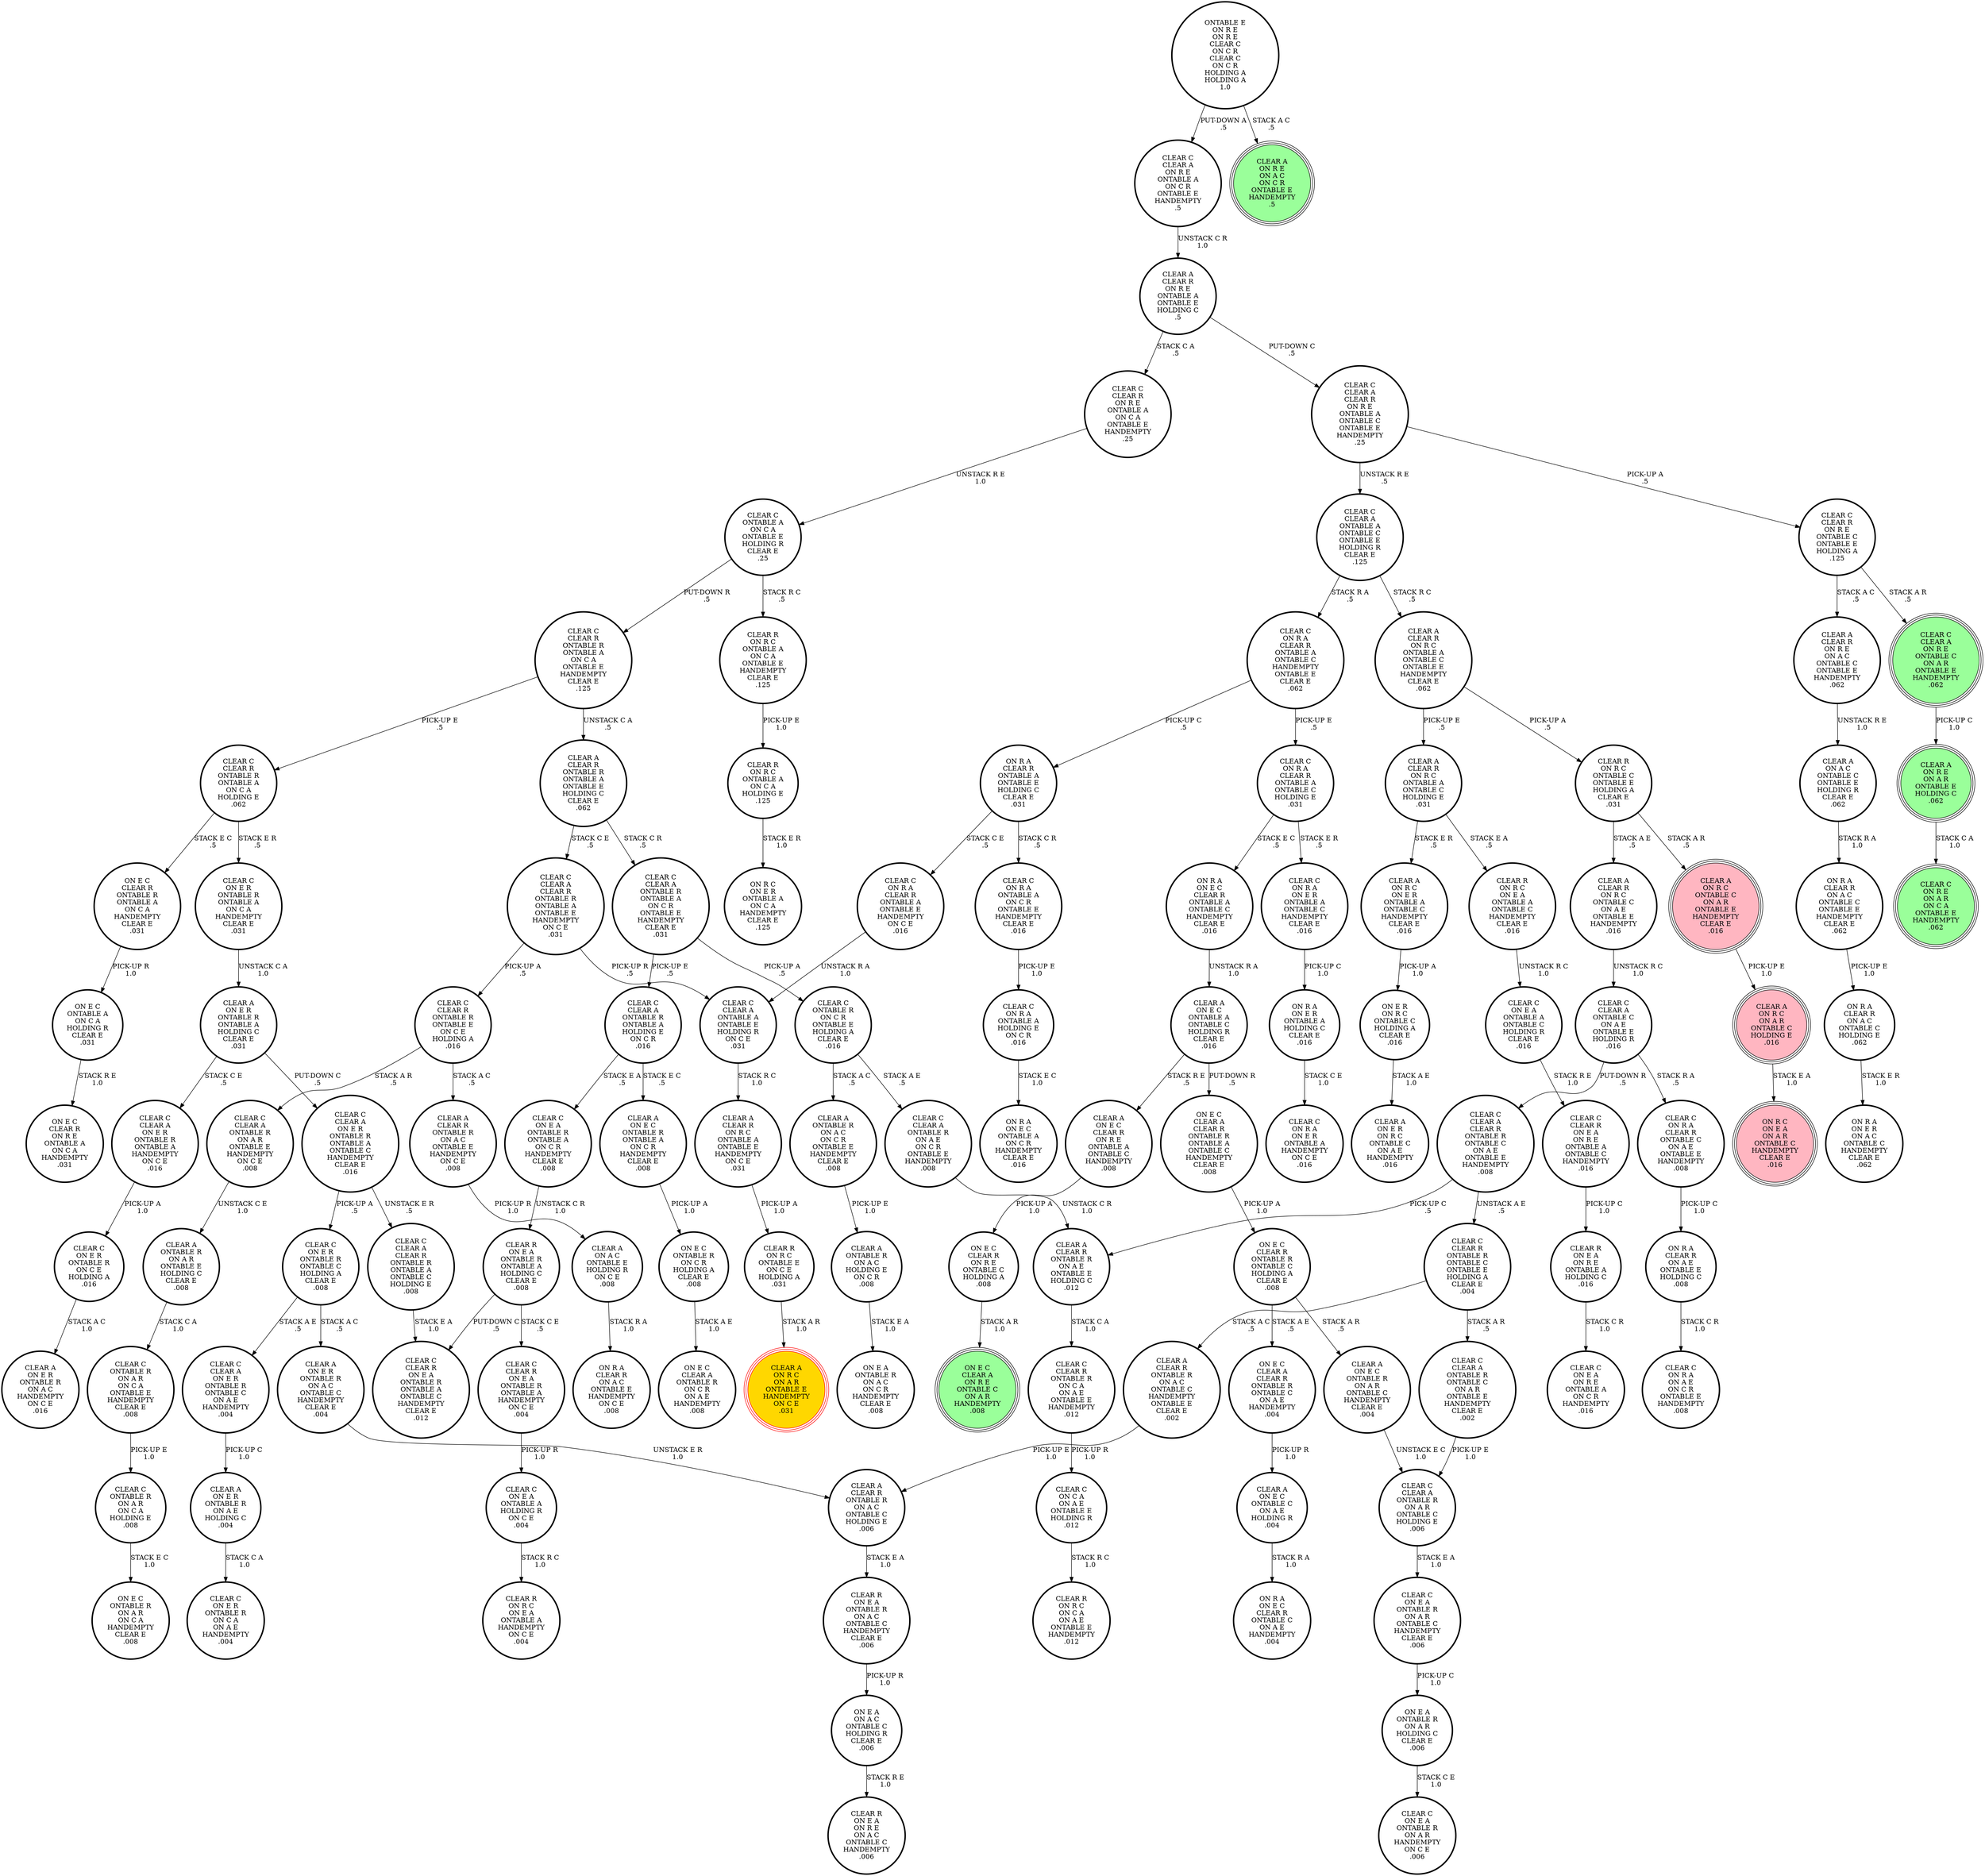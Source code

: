 digraph {
"ON E R\nON R C\nONTABLE C\nHOLDING A\nCLEAR E\n.016\n" -> "CLEAR A\nON E R\nON R C\nONTABLE C\nON A E\nHANDEMPTY\n.016\n"[label="STACK A E\n1.0\n"];
"CLEAR C\nCLEAR R\nON R E\nONTABLE A\nON C A\nONTABLE E\nHANDEMPTY\n.25\n" -> "CLEAR C\nONTABLE A\nON C A\nONTABLE E\nHOLDING R\nCLEAR E\n.25\n"[label="UNSTACK R E\n1.0\n"];
"ON E C\nONTABLE A\nON C A\nHOLDING R\nCLEAR E\n.031\n" -> "ON E C\nCLEAR R\nON R E\nONTABLE A\nON C A\nHANDEMPTY\n.031\n"[label="STACK R E\n1.0\n"];
"CLEAR C\nCLEAR A\nONTABLE R\nON A R\nONTABLE E\nHANDEMPTY\nON C E\n.008\n" -> "CLEAR A\nONTABLE R\nON A R\nONTABLE E\nHOLDING C\nCLEAR E\n.008\n"[label="UNSTACK C E\n1.0\n"];
"CLEAR C\nON R A\nCLEAR R\nONTABLE A\nONTABLE C\nHOLDING E\n.031\n" -> "CLEAR C\nON R A\nON E R\nONTABLE A\nONTABLE C\nHANDEMPTY\nCLEAR E\n.016\n"[label="STACK E R\n.5\n"];
"CLEAR C\nON R A\nCLEAR R\nONTABLE A\nONTABLE C\nHOLDING E\n.031\n" -> "ON R A\nON E C\nCLEAR R\nONTABLE A\nONTABLE C\nHANDEMPTY\nCLEAR E\n.016\n"[label="STACK E C\n.5\n"];
"ON E C\nCLEAR A\nCLEAR R\nONTABLE R\nONTABLE A\nONTABLE C\nHANDEMPTY\nCLEAR E\n.008\n" -> "ON E C\nCLEAR R\nONTABLE R\nONTABLE C\nHOLDING A\nCLEAR E\n.008\n"[label="PICK-UP A\n1.0\n"];
"CLEAR C\nON C A\nON A E\nONTABLE E\nHOLDING R\n.012\n" -> "CLEAR R\nON R C\nON C A\nON A E\nONTABLE E\nHANDEMPTY\n.012\n"[label="STACK R C\n1.0\n"];
"ON E A\nONTABLE R\nON A R\nHOLDING C\nCLEAR E\n.006\n" -> "CLEAR C\nON E A\nONTABLE R\nON A R\nHANDEMPTY\nON C E\n.006\n"[label="STACK C E\n1.0\n"];
"CLEAR C\nON R A\nONTABLE A\nHOLDING E\nON C R\n.016\n" -> "ON R A\nON E C\nONTABLE A\nON C R\nHANDEMPTY\nCLEAR E\n.016\n"[label="STACK E C\n1.0\n"];
"CLEAR C\nON R A\nCLEAR R\nONTABLE C\nON A E\nONTABLE E\nHANDEMPTY\n.008\n" -> "ON R A\nCLEAR R\nON A E\nONTABLE E\nHOLDING C\n.008\n"[label="PICK-UP C\n1.0\n"];
"ON R A\nCLEAR R\nON A E\nONTABLE E\nHOLDING C\n.008\n" -> "CLEAR C\nON R A\nON A E\nON C R\nONTABLE E\nHANDEMPTY\n.008\n"[label="STACK C R\n1.0\n"];
"CLEAR C\nCLEAR A\nCLEAR R\nONTABLE R\nONTABLE A\nONTABLE C\nHOLDING E\n.008\n" -> "CLEAR C\nCLEAR R\nON E A\nONTABLE R\nONTABLE A\nONTABLE C\nHANDEMPTY\nCLEAR E\n.012\n"[label="STACK E A\n1.0\n"];
"CLEAR C\nCLEAR A\nCLEAR R\nONTABLE R\nONTABLE C\nON A E\nONTABLE E\nHANDEMPTY\n.008\n" -> "CLEAR C\nCLEAR R\nONTABLE R\nONTABLE C\nONTABLE E\nHOLDING A\nCLEAR E\n.004\n"[label="UNSTACK A E\n.5\n"];
"CLEAR C\nCLEAR A\nCLEAR R\nONTABLE R\nONTABLE C\nON A E\nONTABLE E\nHANDEMPTY\n.008\n" -> "CLEAR A\nCLEAR R\nONTABLE R\nON A E\nONTABLE E\nHOLDING C\n.012\n"[label="PICK-UP C\n.5\n"];
"ON R A\nCLEAR R\nON A C\nONTABLE C\nHOLDING E\n.062\n" -> "ON R A\nON E R\nON A C\nONTABLE C\nHANDEMPTY\nCLEAR E\n.062\n"[label="STACK E R\n1.0\n"];
"CLEAR C\nCLEAR A\nON E R\nONTABLE R\nONTABLE A\nHANDEMPTY\nON C E\n.016\n" -> "CLEAR C\nON E R\nONTABLE R\nON C E\nHOLDING A\n.016\n"[label="PICK-UP A\n1.0\n"];
"CLEAR C\nCLEAR A\nONTABLE A\nONTABLE E\nHOLDING R\nON C E\n.031\n" -> "CLEAR A\nCLEAR R\nON R C\nONTABLE A\nONTABLE E\nHANDEMPTY\nON C E\n.031\n"[label="STACK R C\n1.0\n"];
"CLEAR C\nON R A\nCLEAR R\nONTABLE A\nONTABLE C\nHANDEMPTY\nONTABLE E\nCLEAR E\n.062\n" -> "ON R A\nCLEAR R\nONTABLE A\nONTABLE E\nHOLDING C\nCLEAR E\n.031\n"[label="PICK-UP C\n.5\n"];
"CLEAR C\nON R A\nCLEAR R\nONTABLE A\nONTABLE C\nHANDEMPTY\nONTABLE E\nCLEAR E\n.062\n" -> "CLEAR C\nON R A\nCLEAR R\nONTABLE A\nONTABLE C\nHOLDING E\n.031\n"[label="PICK-UP E\n.5\n"];
"CLEAR A\nCLEAR R\nONTABLE R\nONTABLE A\nONTABLE E\nHOLDING C\nCLEAR E\n.062\n" -> "CLEAR C\nCLEAR A\nONTABLE R\nONTABLE A\nON C R\nONTABLE E\nHANDEMPTY\nCLEAR E\n.031\n"[label="STACK C R\n.5\n"];
"CLEAR A\nCLEAR R\nONTABLE R\nONTABLE A\nONTABLE E\nHOLDING C\nCLEAR E\n.062\n" -> "CLEAR C\nCLEAR A\nCLEAR R\nONTABLE R\nONTABLE A\nONTABLE E\nHANDEMPTY\nON C E\n.031\n"[label="STACK C E\n.5\n"];
"CLEAR A\nON E C\nONTABLE R\nON A R\nONTABLE C\nHANDEMPTY\nCLEAR E\n.004\n" -> "CLEAR C\nCLEAR A\nONTABLE R\nON A R\nONTABLE C\nHOLDING E\n.006\n"[label="UNSTACK E C\n1.0\n"];
"CLEAR A\nON E R\nONTABLE R\nON A E\nHOLDING C\n.004\n" -> "CLEAR C\nON E R\nONTABLE R\nON C A\nON A E\nHANDEMPTY\n.004\n"[label="STACK C A\n1.0\n"];
"CLEAR A\nCLEAR R\nONTABLE R\nON A C\nONTABLE E\nHANDEMPTY\nON C E\n.008\n" -> "CLEAR A\nON A C\nONTABLE E\nHOLDING R\nON C E\n.008\n"[label="PICK-UP R\n1.0\n"];
"ON E C\nCLEAR R\nONTABLE R\nONTABLE A\nON C A\nHANDEMPTY\nCLEAR E\n.031\n" -> "ON E C\nONTABLE A\nON C A\nHOLDING R\nCLEAR E\n.031\n"[label="PICK-UP R\n1.0\n"];
"ON R A\nON E R\nONTABLE A\nHOLDING C\nCLEAR E\n.016\n" -> "CLEAR C\nON R A\nON E R\nONTABLE A\nHANDEMPTY\nON C E\n.016\n"[label="STACK C E\n1.0\n"];
"CLEAR C\nCLEAR R\nON E A\nON R E\nONTABLE A\nONTABLE C\nHANDEMPTY\n.016\n" -> "CLEAR R\nON E A\nON R E\nONTABLE A\nHOLDING C\n.016\n"[label="PICK-UP C\n1.0\n"];
"ON E C\nCLEAR A\nCLEAR R\nONTABLE R\nONTABLE C\nON A E\nHANDEMPTY\n.004\n" -> "CLEAR A\nON E C\nONTABLE C\nON A E\nHOLDING R\n.004\n"[label="PICK-UP R\n1.0\n"];
"CLEAR A\nON A C\nONTABLE E\nHOLDING R\nON C E\n.008\n" -> "ON R A\nCLEAR R\nON A C\nONTABLE E\nHANDEMPTY\nON C E\n.008\n"[label="STACK R A\n1.0\n"];
"CLEAR A\nONTABLE R\nON A C\nON C R\nONTABLE E\nHANDEMPTY\nCLEAR E\n.008\n" -> "CLEAR A\nONTABLE R\nON A C\nHOLDING E\nON C R\n.008\n"[label="PICK-UP E\n1.0\n"];
"CLEAR C\nCLEAR R\nON E A\nONTABLE R\nONTABLE A\nHANDEMPTY\nON C E\n.004\n" -> "CLEAR C\nON E A\nONTABLE A\nHOLDING R\nON C E\n.004\n"[label="PICK-UP R\n1.0\n"];
"CLEAR R\nON E A\nON R E\nONTABLE A\nHOLDING C\n.016\n" -> "CLEAR C\nON E A\nON R E\nONTABLE A\nON C R\nHANDEMPTY\n.016\n"[label="STACK C R\n1.0\n"];
"CLEAR C\nONTABLE R\nON C R\nONTABLE E\nHOLDING A\nCLEAR E\n.016\n" -> "CLEAR A\nONTABLE R\nON A C\nON C R\nONTABLE E\nHANDEMPTY\nCLEAR E\n.008\n"[label="STACK A C\n.5\n"];
"CLEAR C\nONTABLE R\nON C R\nONTABLE E\nHOLDING A\nCLEAR E\n.016\n" -> "CLEAR C\nCLEAR A\nONTABLE R\nON A E\nON C R\nONTABLE E\nHANDEMPTY\n.008\n"[label="STACK A E\n.5\n"];
"CLEAR A\nON E C\nONTABLE A\nONTABLE C\nHOLDING R\nCLEAR E\n.016\n" -> "ON E C\nCLEAR A\nCLEAR R\nONTABLE R\nONTABLE A\nONTABLE C\nHANDEMPTY\nCLEAR E\n.008\n"[label="PUT-DOWN R\n.5\n"];
"CLEAR A\nON E C\nONTABLE A\nONTABLE C\nHOLDING R\nCLEAR E\n.016\n" -> "CLEAR A\nON E C\nCLEAR R\nON R E\nONTABLE A\nONTABLE C\nHANDEMPTY\n.008\n"[label="STACK R E\n.5\n"];
"CLEAR A\nONTABLE R\nON A C\nHOLDING E\nON C R\n.008\n" -> "ON E A\nONTABLE R\nON A C\nON C R\nHANDEMPTY\nCLEAR E\n.008\n"[label="STACK E A\n1.0\n"];
"CLEAR A\nCLEAR R\nON R E\nON A C\nONTABLE C\nONTABLE E\nHANDEMPTY\n.062\n" -> "CLEAR A\nON A C\nONTABLE C\nONTABLE E\nHOLDING R\nCLEAR E\n.062\n"[label="UNSTACK R E\n1.0\n"];
"CLEAR C\nON R A\nCLEAR R\nONTABLE A\nONTABLE E\nHANDEMPTY\nON C E\n.016\n" -> "CLEAR C\nCLEAR A\nONTABLE A\nONTABLE E\nHOLDING R\nON C E\n.031\n"[label="UNSTACK R A\n1.0\n"];
"CLEAR C\nCLEAR A\nONTABLE R\nONTABLE A\nHOLDING E\nON C R\n.016\n" -> "CLEAR A\nON E C\nONTABLE R\nONTABLE A\nON C R\nHANDEMPTY\nCLEAR E\n.008\n"[label="STACK E C\n.5\n"];
"CLEAR C\nCLEAR A\nONTABLE R\nONTABLE A\nHOLDING E\nON C R\n.016\n" -> "CLEAR C\nON E A\nONTABLE R\nONTABLE A\nON C R\nHANDEMPTY\nCLEAR E\n.008\n"[label="STACK E A\n.5\n"];
"CLEAR C\nON E R\nONTABLE R\nONTABLE A\nON C A\nHANDEMPTY\nCLEAR E\n.031\n" -> "CLEAR A\nON E R\nONTABLE R\nONTABLE A\nHOLDING C\nCLEAR E\n.031\n"[label="UNSTACK C A\n1.0\n"];
"CLEAR C\nCLEAR A\nON E R\nONTABLE R\nONTABLE C\nON A E\nHANDEMPTY\n.004\n" -> "CLEAR A\nON E R\nONTABLE R\nON A E\nHOLDING C\n.004\n"[label="PICK-UP C\n1.0\n"];
"CLEAR C\nCLEAR A\nCLEAR R\nONTABLE R\nONTABLE A\nONTABLE E\nHANDEMPTY\nON C E\n.031\n" -> "CLEAR C\nCLEAR A\nONTABLE A\nONTABLE E\nHOLDING R\nON C E\n.031\n"[label="PICK-UP R\n.5\n"];
"CLEAR C\nCLEAR A\nCLEAR R\nONTABLE R\nONTABLE A\nONTABLE E\nHANDEMPTY\nON C E\n.031\n" -> "CLEAR C\nCLEAR R\nONTABLE R\nONTABLE E\nON C E\nHOLDING A\n.016\n"[label="PICK-UP A\n.5\n"];
"CLEAR C\nCLEAR A\nON E R\nONTABLE R\nONTABLE A\nONTABLE C\nHANDEMPTY\nCLEAR E\n.016\n" -> "CLEAR C\nCLEAR A\nCLEAR R\nONTABLE R\nONTABLE A\nONTABLE C\nHOLDING E\n.008\n"[label="UNSTACK E R\n.5\n"];
"CLEAR C\nCLEAR A\nON E R\nONTABLE R\nONTABLE A\nONTABLE C\nHANDEMPTY\nCLEAR E\n.016\n" -> "CLEAR C\nON E R\nONTABLE R\nONTABLE C\nHOLDING A\nCLEAR E\n.008\n"[label="PICK-UP A\n.5\n"];
"CLEAR R\nON R C\nONTABLE E\nON C E\nHOLDING A\n.031\n" -> "CLEAR A\nON R C\nON A R\nONTABLE E\nHANDEMPTY\nON C E\n.031\n"[label="STACK A R\n1.0\n"];
"CLEAR C\nCLEAR A\nON R E\nONTABLE C\nON A R\nONTABLE E\nHANDEMPTY\n.062\n" -> "CLEAR A\nON R E\nON A R\nONTABLE E\nHOLDING C\n.062\n"[label="PICK-UP C\n1.0\n"];
"CLEAR C\nON E R\nONTABLE R\nONTABLE C\nHOLDING A\nCLEAR E\n.008\n" -> "CLEAR A\nON E R\nONTABLE R\nON A C\nONTABLE C\nHANDEMPTY\nCLEAR E\n.004\n"[label="STACK A C\n.5\n"];
"CLEAR C\nON E R\nONTABLE R\nONTABLE C\nHOLDING A\nCLEAR E\n.008\n" -> "CLEAR C\nCLEAR A\nON E R\nONTABLE R\nONTABLE C\nON A E\nHANDEMPTY\n.004\n"[label="STACK A E\n.5\n"];
"CLEAR A\nONTABLE R\nON A R\nONTABLE E\nHOLDING C\nCLEAR E\n.008\n" -> "CLEAR C\nONTABLE R\nON A R\nON C A\nONTABLE E\nHANDEMPTY\nCLEAR E\n.008\n"[label="STACK C A\n1.0\n"];
"CLEAR C\nONTABLE R\nON A R\nON C A\nONTABLE E\nHANDEMPTY\nCLEAR E\n.008\n" -> "CLEAR C\nONTABLE R\nON A R\nON C A\nHOLDING E\n.008\n"[label="PICK-UP E\n1.0\n"];
"CLEAR A\nON A C\nONTABLE C\nONTABLE E\nHOLDING R\nCLEAR E\n.062\n" -> "ON R A\nCLEAR R\nON A C\nONTABLE C\nONTABLE E\nHANDEMPTY\nCLEAR E\n.062\n"[label="STACK R A\n1.0\n"];
"CLEAR A\nCLEAR R\nONTABLE R\nON A C\nONTABLE C\nHOLDING E\n.006\n" -> "CLEAR R\nON E A\nONTABLE R\nON A C\nONTABLE C\nHANDEMPTY\nCLEAR E\n.006\n"[label="STACK E A\n1.0\n"];
"CLEAR A\nCLEAR R\nON R E\nONTABLE A\nONTABLE E\nHOLDING C\n.5\n" -> "CLEAR C\nCLEAR R\nON R E\nONTABLE A\nON C A\nONTABLE E\nHANDEMPTY\n.25\n"[label="STACK C A\n.5\n"];
"CLEAR A\nCLEAR R\nON R E\nONTABLE A\nONTABLE E\nHOLDING C\n.5\n" -> "CLEAR C\nCLEAR A\nCLEAR R\nON R E\nONTABLE A\nONTABLE C\nONTABLE E\nHANDEMPTY\n.25\n"[label="PUT-DOWN C\n.5\n"];
"CLEAR C\nCLEAR R\nONTABLE R\nONTABLE C\nONTABLE E\nHOLDING A\nCLEAR E\n.004\n" -> "CLEAR A\nCLEAR R\nONTABLE R\nON A C\nONTABLE C\nHANDEMPTY\nONTABLE E\nCLEAR E\n.002\n"[label="STACK A C\n.5\n"];
"CLEAR C\nCLEAR R\nONTABLE R\nONTABLE C\nONTABLE E\nHOLDING A\nCLEAR E\n.004\n" -> "CLEAR C\nCLEAR A\nONTABLE R\nONTABLE C\nON A R\nONTABLE E\nHANDEMPTY\nCLEAR E\n.002\n"[label="STACK A R\n.5\n"];
"CLEAR A\nON R C\nONTABLE C\nON A R\nONTABLE E\nHANDEMPTY\nCLEAR E\n.016\n" -> "CLEAR A\nON R C\nON A R\nONTABLE C\nHOLDING E\n.016\n"[label="PICK-UP E\n1.0\n"];
"ON R A\nON E C\nCLEAR R\nONTABLE A\nONTABLE C\nHANDEMPTY\nCLEAR E\n.016\n" -> "CLEAR A\nON E C\nONTABLE A\nONTABLE C\nHOLDING R\nCLEAR E\n.016\n"[label="UNSTACK R A\n1.0\n"];
"CLEAR A\nON E R\nONTABLE R\nON A C\nONTABLE C\nHANDEMPTY\nCLEAR E\n.004\n" -> "CLEAR A\nCLEAR R\nONTABLE R\nON A C\nONTABLE C\nHOLDING E\n.006\n"[label="UNSTACK E R\n1.0\n"];
"CLEAR C\nCLEAR R\nONTABLE R\nONTABLE E\nON C E\nHOLDING A\n.016\n" -> "CLEAR A\nCLEAR R\nONTABLE R\nON A C\nONTABLE E\nHANDEMPTY\nON C E\n.008\n"[label="STACK A C\n.5\n"];
"CLEAR C\nCLEAR R\nONTABLE R\nONTABLE E\nON C E\nHOLDING A\n.016\n" -> "CLEAR C\nCLEAR A\nONTABLE R\nON A R\nONTABLE E\nHANDEMPTY\nON C E\n.008\n"[label="STACK A R\n.5\n"];
"CLEAR C\nCLEAR A\nONTABLE R\nONTABLE C\nON A R\nONTABLE E\nHANDEMPTY\nCLEAR E\n.002\n" -> "CLEAR C\nCLEAR A\nONTABLE R\nON A R\nONTABLE C\nHOLDING E\n.006\n"[label="PICK-UP E\n1.0\n"];
"CLEAR A\nCLEAR R\nONTABLE R\nON A C\nONTABLE C\nHANDEMPTY\nONTABLE E\nCLEAR E\n.002\n" -> "CLEAR A\nCLEAR R\nONTABLE R\nON A C\nONTABLE C\nHOLDING E\n.006\n"[label="PICK-UP E\n1.0\n"];
"CLEAR A\nCLEAR R\nONTABLE R\nON A E\nONTABLE E\nHOLDING C\n.012\n" -> "CLEAR C\nCLEAR R\nONTABLE R\nON C A\nON A E\nONTABLE E\nHANDEMPTY\n.012\n"[label="STACK C A\n1.0\n"];
"CLEAR R\nON R C\nONTABLE A\nON C A\nHOLDING E\n.125\n" -> "ON R C\nON E R\nONTABLE A\nON C A\nHANDEMPTY\nCLEAR E\n.125\n"[label="STACK E R\n1.0\n"];
"CLEAR C\nONTABLE R\nON A R\nON C A\nHOLDING E\n.008\n" -> "ON E C\nONTABLE R\nON A R\nON C A\nHANDEMPTY\nCLEAR E\n.008\n"[label="STACK E C\n1.0\n"];
"CLEAR C\nCLEAR R\nONTABLE R\nONTABLE A\nON C A\nHOLDING E\n.062\n" -> "ON E C\nCLEAR R\nONTABLE R\nONTABLE A\nON C A\nHANDEMPTY\nCLEAR E\n.031\n"[label="STACK E C\n.5\n"];
"CLEAR C\nCLEAR R\nONTABLE R\nONTABLE A\nON C A\nHOLDING E\n.062\n" -> "CLEAR C\nON E R\nONTABLE R\nONTABLE A\nON C A\nHANDEMPTY\nCLEAR E\n.031\n"[label="STACK E R\n.5\n"];
"CLEAR C\nCLEAR A\nCLEAR R\nON R E\nONTABLE A\nONTABLE C\nONTABLE E\nHANDEMPTY\n.25\n" -> "CLEAR C\nCLEAR R\nON R E\nONTABLE C\nONTABLE E\nHOLDING A\n.125\n"[label="PICK-UP A\n.5\n"];
"CLEAR C\nCLEAR A\nCLEAR R\nON R E\nONTABLE A\nONTABLE C\nONTABLE E\nHANDEMPTY\n.25\n" -> "CLEAR C\nCLEAR A\nONTABLE A\nONTABLE C\nONTABLE E\nHOLDING R\nCLEAR E\n.125\n"[label="UNSTACK R E\n.5\n"];
"CLEAR C\nONTABLE A\nON C A\nONTABLE E\nHOLDING R\nCLEAR E\n.25\n" -> "CLEAR C\nCLEAR R\nONTABLE R\nONTABLE A\nON C A\nONTABLE E\nHANDEMPTY\nCLEAR E\n.125\n"[label="PUT-DOWN R\n.5\n"];
"CLEAR C\nONTABLE A\nON C A\nONTABLE E\nHOLDING R\nCLEAR E\n.25\n" -> "CLEAR R\nON R C\nONTABLE A\nON C A\nONTABLE E\nHANDEMPTY\nCLEAR E\n.125\n"[label="STACK R C\n.5\n"];
"CLEAR C\nON E A\nONTABLE R\nONTABLE A\nON C R\nHANDEMPTY\nCLEAR E\n.008\n" -> "CLEAR R\nON E A\nONTABLE R\nONTABLE A\nHOLDING C\nCLEAR E\n.008\n"[label="UNSTACK C R\n1.0\n"];
"CLEAR C\nCLEAR R\nONTABLE R\nONTABLE A\nON C A\nONTABLE E\nHANDEMPTY\nCLEAR E\n.125\n" -> "CLEAR A\nCLEAR R\nONTABLE R\nONTABLE A\nONTABLE E\nHOLDING C\nCLEAR E\n.062\n"[label="UNSTACK C A\n.5\n"];
"CLEAR C\nCLEAR R\nONTABLE R\nONTABLE A\nON C A\nONTABLE E\nHANDEMPTY\nCLEAR E\n.125\n" -> "CLEAR C\nCLEAR R\nONTABLE R\nONTABLE A\nON C A\nHOLDING E\n.062\n"[label="PICK-UP E\n.5\n"];
"CLEAR C\nON E R\nONTABLE R\nON C E\nHOLDING A\n.016\n" -> "CLEAR A\nON E R\nONTABLE R\nON A C\nHANDEMPTY\nON C E\n.016\n"[label="STACK A C\n1.0\n"];
"CLEAR A\nON R E\nON A R\nONTABLE E\nHOLDING C\n.062\n" -> "CLEAR C\nON R E\nON A R\nON C A\nONTABLE E\nHANDEMPTY\n.062\n"[label="STACK C A\n1.0\n"];
"CLEAR A\nCLEAR R\nON R C\nONTABLE A\nONTABLE C\nONTABLE E\nHANDEMPTY\nCLEAR E\n.062\n" -> "CLEAR R\nON R C\nONTABLE C\nONTABLE E\nHOLDING A\nCLEAR E\n.031\n"[label="PICK-UP A\n.5\n"];
"CLEAR A\nCLEAR R\nON R C\nONTABLE A\nONTABLE C\nONTABLE E\nHANDEMPTY\nCLEAR E\n.062\n" -> "CLEAR A\nCLEAR R\nON R C\nONTABLE A\nONTABLE C\nHOLDING E\n.031\n"[label="PICK-UP E\n.5\n"];
"CLEAR C\nON E A\nONTABLE A\nONTABLE C\nHOLDING R\nCLEAR E\n.016\n" -> "CLEAR C\nCLEAR R\nON E A\nON R E\nONTABLE A\nONTABLE C\nHANDEMPTY\n.016\n"[label="STACK R E\n1.0\n"];
"CLEAR A\nCLEAR R\nON R C\nONTABLE A\nONTABLE C\nHOLDING E\n.031\n" -> "CLEAR R\nON R C\nON E A\nONTABLE A\nONTABLE C\nHANDEMPTY\nCLEAR E\n.016\n"[label="STACK E A\n.5\n"];
"CLEAR A\nCLEAR R\nON R C\nONTABLE A\nONTABLE C\nHOLDING E\n.031\n" -> "CLEAR A\nON R C\nON E R\nONTABLE A\nONTABLE C\nHANDEMPTY\nCLEAR E\n.016\n"[label="STACK E R\n.5\n"];
"CLEAR A\nON R C\nON E R\nONTABLE A\nONTABLE C\nHANDEMPTY\nCLEAR E\n.016\n" -> "ON E R\nON R C\nONTABLE C\nHOLDING A\nCLEAR E\n.016\n"[label="PICK-UP A\n1.0\n"];
"CLEAR A\nON E C\nCLEAR R\nON R E\nONTABLE A\nONTABLE C\nHANDEMPTY\n.008\n" -> "ON E C\nCLEAR R\nON R E\nONTABLE C\nHOLDING A\n.008\n"[label="PICK-UP A\n1.0\n"];
"CLEAR C\nCLEAR A\nONTABLE C\nON A E\nONTABLE E\nHOLDING R\n.016\n" -> "CLEAR C\nCLEAR A\nCLEAR R\nONTABLE R\nONTABLE C\nON A E\nONTABLE E\nHANDEMPTY\n.008\n"[label="PUT-DOWN R\n.5\n"];
"CLEAR C\nCLEAR A\nONTABLE C\nON A E\nONTABLE E\nHOLDING R\n.016\n" -> "CLEAR C\nON R A\nCLEAR R\nONTABLE C\nON A E\nONTABLE E\nHANDEMPTY\n.008\n"[label="STACK R A\n.5\n"];
"CLEAR A\nCLEAR R\nON R C\nONTABLE A\nONTABLE E\nHANDEMPTY\nON C E\n.031\n" -> "CLEAR R\nON R C\nONTABLE E\nON C E\nHOLDING A\n.031\n"[label="PICK-UP A\n1.0\n"];
"ON E A\nON A C\nONTABLE C\nHOLDING R\nCLEAR E\n.006\n" -> "CLEAR R\nON E A\nON R E\nON A C\nONTABLE C\nHANDEMPTY\n.006\n"[label="STACK R E\n1.0\n"];
"CLEAR C\nCLEAR R\nON R E\nONTABLE C\nONTABLE E\nHOLDING A\n.125\n" -> "CLEAR A\nCLEAR R\nON R E\nON A C\nONTABLE C\nONTABLE E\nHANDEMPTY\n.062\n"[label="STACK A C\n.5\n"];
"CLEAR C\nCLEAR R\nON R E\nONTABLE C\nONTABLE E\nHOLDING A\n.125\n" -> "CLEAR C\nCLEAR A\nON R E\nONTABLE C\nON A R\nONTABLE E\nHANDEMPTY\n.062\n"[label="STACK A R\n.5\n"];
"CLEAR C\nCLEAR A\nON R E\nONTABLE A\nON C R\nONTABLE E\nHANDEMPTY\n.5\n" -> "CLEAR A\nCLEAR R\nON R E\nONTABLE A\nONTABLE E\nHOLDING C\n.5\n"[label="UNSTACK C R\n1.0\n"];
"ON R A\nCLEAR R\nONTABLE A\nONTABLE E\nHOLDING C\nCLEAR E\n.031\n" -> "CLEAR C\nON R A\nCLEAR R\nONTABLE A\nONTABLE E\nHANDEMPTY\nON C E\n.016\n"[label="STACK C E\n.5\n"];
"ON R A\nCLEAR R\nONTABLE A\nONTABLE E\nHOLDING C\nCLEAR E\n.031\n" -> "CLEAR C\nON R A\nONTABLE A\nON C R\nONTABLE E\nHANDEMPTY\nCLEAR E\n.016\n"[label="STACK C R\n.5\n"];
"CLEAR C\nCLEAR A\nONTABLE R\nON A E\nON C R\nONTABLE E\nHANDEMPTY\n.008\n" -> "CLEAR A\nCLEAR R\nONTABLE R\nON A E\nONTABLE E\nHOLDING C\n.012\n"[label="UNSTACK C R\n1.0\n"];
"CLEAR R\nON E A\nONTABLE R\nON A C\nONTABLE C\nHANDEMPTY\nCLEAR E\n.006\n" -> "ON E A\nON A C\nONTABLE C\nHOLDING R\nCLEAR E\n.006\n"[label="PICK-UP R\n1.0\n"];
"ON E C\nCLEAR R\nON R E\nONTABLE C\nHOLDING A\n.008\n" -> "ON E C\nCLEAR A\nON R E\nONTABLE C\nON A R\nHANDEMPTY\n.008\n"[label="STACK A R\n1.0\n"];
"CLEAR A\nON E C\nONTABLE C\nON A E\nHOLDING R\n.004\n" -> "ON R A\nON E C\nCLEAR R\nONTABLE C\nON A E\nHANDEMPTY\n.004\n"[label="STACK R A\n1.0\n"];
"CLEAR C\nON E A\nONTABLE A\nHOLDING R\nON C E\n.004\n" -> "CLEAR R\nON R C\nON E A\nONTABLE A\nHANDEMPTY\nON C E\n.004\n"[label="STACK R C\n1.0\n"];
"ON E C\nCLEAR R\nONTABLE R\nONTABLE C\nHOLDING A\nCLEAR E\n.008\n" -> "CLEAR A\nON E C\nONTABLE R\nON A R\nONTABLE C\nHANDEMPTY\nCLEAR E\n.004\n"[label="STACK A R\n.5\n"];
"ON E C\nCLEAR R\nONTABLE R\nONTABLE C\nHOLDING A\nCLEAR E\n.008\n" -> "ON E C\nCLEAR A\nCLEAR R\nONTABLE R\nONTABLE C\nON A E\nHANDEMPTY\n.004\n"[label="STACK A E\n.5\n"];
"CLEAR C\nCLEAR A\nONTABLE R\nON A R\nONTABLE C\nHOLDING E\n.006\n" -> "CLEAR C\nON E A\nONTABLE R\nON A R\nONTABLE C\nHANDEMPTY\nCLEAR E\n.006\n"[label="STACK E A\n1.0\n"];
"CLEAR A\nCLEAR R\nON R C\nONTABLE C\nON A E\nONTABLE E\nHANDEMPTY\n.016\n" -> "CLEAR C\nCLEAR A\nONTABLE C\nON A E\nONTABLE E\nHOLDING R\n.016\n"[label="UNSTACK R C\n1.0\n"];
"CLEAR C\nCLEAR R\nONTABLE R\nON C A\nON A E\nONTABLE E\nHANDEMPTY\n.012\n" -> "CLEAR C\nON C A\nON A E\nONTABLE E\nHOLDING R\n.012\n"[label="PICK-UP R\n1.0\n"];
"CLEAR C\nON R A\nON E R\nONTABLE A\nONTABLE C\nHANDEMPTY\nCLEAR E\n.016\n" -> "ON R A\nON E R\nONTABLE A\nHOLDING C\nCLEAR E\n.016\n"[label="PICK-UP C\n1.0\n"];
"CLEAR A\nON E R\nONTABLE R\nONTABLE A\nHOLDING C\nCLEAR E\n.031\n" -> "CLEAR C\nCLEAR A\nON E R\nONTABLE R\nONTABLE A\nONTABLE C\nHANDEMPTY\nCLEAR E\n.016\n"[label="PUT-DOWN C\n.5\n"];
"CLEAR A\nON E R\nONTABLE R\nONTABLE A\nHOLDING C\nCLEAR E\n.031\n" -> "CLEAR C\nCLEAR A\nON E R\nONTABLE R\nONTABLE A\nHANDEMPTY\nON C E\n.016\n"[label="STACK C E\n.5\n"];
"ON E C\nONTABLE R\nON C R\nHOLDING A\nCLEAR E\n.008\n" -> "ON E C\nCLEAR A\nONTABLE R\nON C R\nON A E\nHANDEMPTY\n.008\n"[label="STACK A E\n1.0\n"];
"CLEAR C\nCLEAR A\nONTABLE R\nONTABLE A\nON C R\nONTABLE E\nHANDEMPTY\nCLEAR E\n.031\n" -> "CLEAR C\nCLEAR A\nONTABLE R\nONTABLE A\nHOLDING E\nON C R\n.016\n"[label="PICK-UP E\n.5\n"];
"CLEAR C\nCLEAR A\nONTABLE R\nONTABLE A\nON C R\nONTABLE E\nHANDEMPTY\nCLEAR E\n.031\n" -> "CLEAR C\nONTABLE R\nON C R\nONTABLE E\nHOLDING A\nCLEAR E\n.016\n"[label="PICK-UP A\n.5\n"];
"CLEAR C\nON R A\nONTABLE A\nON C R\nONTABLE E\nHANDEMPTY\nCLEAR E\n.016\n" -> "CLEAR C\nON R A\nONTABLE A\nHOLDING E\nON C R\n.016\n"[label="PICK-UP E\n1.0\n"];
"CLEAR R\nON R C\nON E A\nONTABLE A\nONTABLE C\nHANDEMPTY\nCLEAR E\n.016\n" -> "CLEAR C\nON E A\nONTABLE A\nONTABLE C\nHOLDING R\nCLEAR E\n.016\n"[label="UNSTACK R C\n1.0\n"];
"CLEAR A\nON R C\nON A R\nONTABLE C\nHOLDING E\n.016\n" -> "ON R C\nON E A\nON A R\nONTABLE C\nHANDEMPTY\nCLEAR E\n.016\n"[label="STACK E A\n1.0\n"];
"CLEAR C\nON E A\nONTABLE R\nON A R\nONTABLE C\nHANDEMPTY\nCLEAR E\n.006\n" -> "ON E A\nONTABLE R\nON A R\nHOLDING C\nCLEAR E\n.006\n"[label="PICK-UP C\n1.0\n"];
"CLEAR R\nON R C\nONTABLE C\nONTABLE E\nHOLDING A\nCLEAR E\n.031\n" -> "CLEAR A\nCLEAR R\nON R C\nONTABLE C\nON A E\nONTABLE E\nHANDEMPTY\n.016\n"[label="STACK A E\n.5\n"];
"CLEAR R\nON R C\nONTABLE C\nONTABLE E\nHOLDING A\nCLEAR E\n.031\n" -> "CLEAR A\nON R C\nONTABLE C\nON A R\nONTABLE E\nHANDEMPTY\nCLEAR E\n.016\n"[label="STACK A R\n.5\n"];
"CLEAR R\nON E A\nONTABLE R\nONTABLE A\nHOLDING C\nCLEAR E\n.008\n" -> "CLEAR C\nCLEAR R\nON E A\nONTABLE R\nONTABLE A\nONTABLE C\nHANDEMPTY\nCLEAR E\n.012\n"[label="PUT-DOWN C\n.5\n"];
"CLEAR R\nON E A\nONTABLE R\nONTABLE A\nHOLDING C\nCLEAR E\n.008\n" -> "CLEAR C\nCLEAR R\nON E A\nONTABLE R\nONTABLE A\nHANDEMPTY\nON C E\n.004\n"[label="STACK C E\n.5\n"];
"CLEAR R\nON R C\nONTABLE A\nON C A\nONTABLE E\nHANDEMPTY\nCLEAR E\n.125\n" -> "CLEAR R\nON R C\nONTABLE A\nON C A\nHOLDING E\n.125\n"[label="PICK-UP E\n1.0\n"];
"ON R A\nCLEAR R\nON A C\nONTABLE C\nONTABLE E\nHANDEMPTY\nCLEAR E\n.062\n" -> "ON R A\nCLEAR R\nON A C\nONTABLE C\nHOLDING E\n.062\n"[label="PICK-UP E\n1.0\n"];
"CLEAR A\nON E C\nONTABLE R\nONTABLE A\nON C R\nHANDEMPTY\nCLEAR E\n.008\n" -> "ON E C\nONTABLE R\nON C R\nHOLDING A\nCLEAR E\n.008\n"[label="PICK-UP A\n1.0\n"];
"ONTABLE E\nON R E\nON R E\nCLEAR C\nON C R\nCLEAR C\nON C R\nHOLDING A\nHOLDING A\n1.0\n" -> "CLEAR C\nCLEAR A\nON R E\nONTABLE A\nON C R\nONTABLE E\nHANDEMPTY\n.5\n"[label="PUT-DOWN A\n.5\n"];
"ONTABLE E\nON R E\nON R E\nCLEAR C\nON C R\nCLEAR C\nON C R\nHOLDING A\nHOLDING A\n1.0\n" -> "CLEAR A\nON R E\nON A C\nON C R\nONTABLE E\nHANDEMPTY\n.5\n"[label="STACK A C\n.5\n"];
"CLEAR C\nCLEAR A\nONTABLE A\nONTABLE C\nONTABLE E\nHOLDING R\nCLEAR E\n.125\n" -> "CLEAR C\nON R A\nCLEAR R\nONTABLE A\nONTABLE C\nHANDEMPTY\nONTABLE E\nCLEAR E\n.062\n"[label="STACK R A\n.5\n"];
"CLEAR C\nCLEAR A\nONTABLE A\nONTABLE C\nONTABLE E\nHOLDING R\nCLEAR E\n.125\n" -> "CLEAR A\nCLEAR R\nON R C\nONTABLE A\nONTABLE C\nONTABLE E\nHANDEMPTY\nCLEAR E\n.062\n"[label="STACK R C\n.5\n"];
"ON E C\nCLEAR A\nON R E\nONTABLE C\nON A R\nHANDEMPTY\n.008\n" [shape=circle, style=filled, fillcolor=palegreen1, peripheries=3];
"ON E A\nONTABLE R\nON A C\nON C R\nHANDEMPTY\nCLEAR E\n.008\n" [shape=circle, penwidth=3];
"CLEAR C\nON R E\nON A R\nON C A\nONTABLE E\nHANDEMPTY\n.062\n" [shape=circle, style=filled, fillcolor=palegreen1, peripheries=3];
"CLEAR C\nON E A\nONTABLE R\nON A R\nHANDEMPTY\nON C E\n.006\n" [shape=circle, penwidth=3];
"CLEAR A\nON E R\nONTABLE R\nON A C\nHANDEMPTY\nON C E\n.016\n" [shape=circle, penwidth=3];
"CLEAR R\nON R C\nON E A\nONTABLE A\nHANDEMPTY\nON C E\n.004\n" [shape=circle, penwidth=3];
"CLEAR A\nON R E\nON A C\nON C R\nONTABLE E\nHANDEMPTY\n.5\n" [shape=circle, style=filled, fillcolor=palegreen1, peripheries=3];
"ON R A\nON E C\nCLEAR R\nONTABLE C\nON A E\nHANDEMPTY\n.004\n" [shape=circle, penwidth=3];
"CLEAR R\nON R C\nON C A\nON A E\nONTABLE E\nHANDEMPTY\n.012\n" [shape=circle, penwidth=3];
"ON E C\nCLEAR A\nONTABLE R\nON C R\nON A E\nHANDEMPTY\n.008\n" [shape=circle, penwidth=3];
"ON E C\nONTABLE R\nON A R\nON C A\nHANDEMPTY\nCLEAR E\n.008\n" [shape=circle, penwidth=3];
"CLEAR C\nON R A\nON E R\nONTABLE A\nHANDEMPTY\nON C E\n.016\n" [shape=circle, penwidth=3];
"CLEAR R\nON E A\nON R E\nON A C\nONTABLE C\nHANDEMPTY\n.006\n" [shape=circle, penwidth=3];
"ON E C\nCLEAR R\nON R E\nONTABLE A\nON C A\nHANDEMPTY\n.031\n" [shape=circle, penwidth=3];
"CLEAR C\nON E R\nONTABLE R\nON C A\nON A E\nHANDEMPTY\n.004\n" [shape=circle, penwidth=3];
"ON R C\nON E R\nONTABLE A\nON C A\nHANDEMPTY\nCLEAR E\n.125\n" [shape=circle, penwidth=3];
"CLEAR A\nON R C\nON A R\nONTABLE E\nHANDEMPTY\nON C E\n.031\n" [shape=circle, style=filled color=red, fillcolor=gold, peripheries=3];
"ON R A\nON E R\nON A C\nONTABLE C\nHANDEMPTY\nCLEAR E\n.062\n" [shape=circle, penwidth=3];
"CLEAR C\nON E A\nON R E\nONTABLE A\nON C R\nHANDEMPTY\n.016\n" [shape=circle, penwidth=3];
"CLEAR A\nON E R\nON R C\nONTABLE C\nON A E\nHANDEMPTY\n.016\n" [shape=circle, penwidth=3];
"ON R C\nON E A\nON A R\nONTABLE C\nHANDEMPTY\nCLEAR E\n.016\n" [shape=circle, style=filled, fillcolor=lightpink, peripheries=3];
"CLEAR C\nCLEAR R\nON E A\nONTABLE R\nONTABLE A\nONTABLE C\nHANDEMPTY\nCLEAR E\n.012\n" [shape=circle, penwidth=3];
"ON R A\nON E C\nONTABLE A\nON C R\nHANDEMPTY\nCLEAR E\n.016\n" [shape=circle, penwidth=3];
"ON R A\nCLEAR R\nON A C\nONTABLE E\nHANDEMPTY\nON C E\n.008\n" [shape=circle, penwidth=3];
"CLEAR C\nON R A\nON A E\nON C R\nONTABLE E\nHANDEMPTY\n.008\n" [shape=circle, penwidth=3];
"CLEAR C\nCLEAR R\nON E A\nON R E\nONTABLE A\nONTABLE C\nHANDEMPTY\n.016\n" [shape=circle, penwidth=3];
"ON R A\nCLEAR R\nON A C\nONTABLE C\nONTABLE E\nHANDEMPTY\nCLEAR E\n.062\n" [shape=circle, penwidth=3];
"CLEAR C\nCLEAR A\nON R E\nONTABLE C\nON A R\nONTABLE E\nHANDEMPTY\n.062\n" [shape=circle, style=filled, fillcolor=palegreen1, peripheries=3];
"ON E C\nCLEAR A\nON R E\nONTABLE C\nON A R\nHANDEMPTY\n.008\n" [shape=circle, style=filled, fillcolor=palegreen1, peripheries=3];
"CLEAR C\nON E A\nONTABLE A\nHOLDING R\nON C E\n.004\n" [shape=circle, penwidth=3];
"ON R A\nON E R\nONTABLE A\nHOLDING C\nCLEAR E\n.016\n" [shape=circle, penwidth=3];
"ON E A\nONTABLE R\nON A C\nON C R\nHANDEMPTY\nCLEAR E\n.008\n" [shape=circle, penwidth=3];
"CLEAR C\nCLEAR A\nONTABLE A\nONTABLE E\nHOLDING R\nON C E\n.031\n" [shape=circle, penwidth=3];
"CLEAR A\nON R C\nON A R\nONTABLE C\nHOLDING E\n.016\n" [shape=circle, style=filled, fillcolor=lightpink, peripheries=3];
"CLEAR C\nONTABLE R\nON C R\nONTABLE E\nHOLDING A\nCLEAR E\n.016\n" [shape=circle, penwidth=3];
"ON E C\nCLEAR A\nCLEAR R\nONTABLE R\nONTABLE C\nON A E\nHANDEMPTY\n.004\n" [shape=circle, penwidth=3];
"CLEAR R\nON R C\nONTABLE E\nON C E\nHOLDING A\n.031\n" [shape=circle, penwidth=3];
"CLEAR R\nON R C\nONTABLE A\nON C A\nHOLDING E\n.125\n" [shape=circle, penwidth=3];
"CLEAR A\nON E R\nONTABLE R\nONTABLE A\nHOLDING C\nCLEAR E\n.031\n" [shape=circle, penwidth=3];
"CLEAR C\nON R A\nCLEAR R\nONTABLE C\nON A E\nONTABLE E\nHANDEMPTY\n.008\n" [shape=circle, penwidth=3];
"CLEAR C\nON R E\nON A R\nON C A\nONTABLE E\nHANDEMPTY\n.062\n" [shape=circle, style=filled, fillcolor=palegreen1, peripheries=3];
"CLEAR C\nON E R\nONTABLE R\nONTABLE A\nON C A\nHANDEMPTY\nCLEAR E\n.031\n" [shape=circle, penwidth=3];
"CLEAR A\nON E C\nCLEAR R\nON R E\nONTABLE A\nONTABLE C\nHANDEMPTY\n.008\n" [shape=circle, penwidth=3];
"CLEAR R\nON R C\nONTABLE A\nON C A\nONTABLE E\nHANDEMPTY\nCLEAR E\n.125\n" [shape=circle, penwidth=3];
"ON E A\nONTABLE R\nON A R\nHOLDING C\nCLEAR E\n.006\n" [shape=circle, penwidth=3];
"CLEAR C\nCLEAR A\nCLEAR R\nONTABLE R\nONTABLE A\nONTABLE E\nHANDEMPTY\nON C E\n.031\n" [shape=circle, penwidth=3];
"ON R A\nCLEAR R\nONTABLE A\nONTABLE E\nHOLDING C\nCLEAR E\n.031\n" [shape=circle, penwidth=3];
"CLEAR C\nONTABLE R\nON A R\nON C A\nONTABLE E\nHANDEMPTY\nCLEAR E\n.008\n" [shape=circle, penwidth=3];
"CLEAR C\nON E A\nONTABLE R\nON A R\nHANDEMPTY\nON C E\n.006\n" [shape=circle, penwidth=3];
"CLEAR A\nCLEAR R\nONTABLE R\nON A C\nONTABLE E\nHANDEMPTY\nON C E\n.008\n" [shape=circle, penwidth=3];
"CLEAR A\nONTABLE R\nON A R\nONTABLE E\nHOLDING C\nCLEAR E\n.008\n" [shape=circle, penwidth=3];
"CLEAR C\nCLEAR R\nON R E\nONTABLE C\nONTABLE E\nHOLDING A\n.125\n" [shape=circle, penwidth=3];
"CLEAR C\nCLEAR A\nCLEAR R\nONTABLE R\nONTABLE C\nON A E\nONTABLE E\nHANDEMPTY\n.008\n" [shape=circle, penwidth=3];
"CLEAR A\nON E C\nONTABLE A\nONTABLE C\nHOLDING R\nCLEAR E\n.016\n" [shape=circle, penwidth=3];
"CLEAR A\nONTABLE R\nON A C\nON C R\nONTABLE E\nHANDEMPTY\nCLEAR E\n.008\n" [shape=circle, penwidth=3];
"CLEAR A\nON E R\nONTABLE R\nON A C\nHANDEMPTY\nON C E\n.016\n" [shape=circle, penwidth=3];
"CLEAR C\nON R A\nCLEAR R\nONTABLE A\nONTABLE E\nHANDEMPTY\nON C E\n.016\n" [shape=circle, penwidth=3];
"CLEAR A\nCLEAR R\nON R C\nONTABLE A\nONTABLE C\nONTABLE E\nHANDEMPTY\nCLEAR E\n.062\n" [shape=circle, penwidth=3];
"CLEAR R\nON R C\nON E A\nONTABLE A\nHANDEMPTY\nON C E\n.004\n" [shape=circle, penwidth=3];
"ON E C\nCLEAR R\nONTABLE R\nONTABLE A\nON C A\nHANDEMPTY\nCLEAR E\n.031\n" [shape=circle, penwidth=3];
"CLEAR C\nONTABLE A\nON C A\nONTABLE E\nHOLDING R\nCLEAR E\n.25\n" [shape=circle, penwidth=3];
"CLEAR A\nON R E\nON A C\nON C R\nONTABLE E\nHANDEMPTY\n.5\n" [shape=circle, style=filled, fillcolor=palegreen1, peripheries=3];
"CLEAR C\nONTABLE R\nON A R\nON C A\nHOLDING E\n.008\n" [shape=circle, penwidth=3];
"ON R A\nON E C\nCLEAR R\nONTABLE C\nON A E\nHANDEMPTY\n.004\n" [shape=circle, penwidth=3];
"CLEAR R\nON R C\nON C A\nON A E\nONTABLE E\nHANDEMPTY\n.012\n" [shape=circle, penwidth=3];
"ON E C\nCLEAR A\nONTABLE R\nON C R\nON A E\nHANDEMPTY\n.008\n" [shape=circle, penwidth=3];
"CLEAR C\nCLEAR R\nONTABLE R\nONTABLE C\nONTABLE E\nHOLDING A\nCLEAR E\n.004\n" [shape=circle, penwidth=3];
"ON E C\nONTABLE R\nON A R\nON C A\nHANDEMPTY\nCLEAR E\n.008\n" [shape=circle, penwidth=3];
"CLEAR A\nCLEAR R\nON R C\nONTABLE A\nONTABLE E\nHANDEMPTY\nON C E\n.031\n" [shape=circle, penwidth=3];
"CLEAR C\nCLEAR A\nONTABLE R\nONTABLE C\nON A R\nONTABLE E\nHANDEMPTY\nCLEAR E\n.002\n" [shape=circle, penwidth=3];
"CLEAR C\nCLEAR A\nONTABLE R\nON A R\nONTABLE E\nHANDEMPTY\nON C E\n.008\n" [shape=circle, penwidth=3];
"CLEAR A\nCLEAR R\nON R C\nONTABLE A\nONTABLE C\nHOLDING E\n.031\n" [shape=circle, penwidth=3];
"CLEAR R\nON E A\nON R E\nONTABLE A\nHOLDING C\n.016\n" [shape=circle, penwidth=3];
"ON E C\nONTABLE A\nON C A\nHOLDING R\nCLEAR E\n.031\n" [shape=circle, penwidth=3];
"CLEAR C\nON R A\nONTABLE A\nHOLDING E\nON C R\n.016\n" [shape=circle, penwidth=3];
"CLEAR C\nCLEAR A\nCLEAR R\nONTABLE R\nONTABLE A\nONTABLE C\nHOLDING E\n.008\n" [shape=circle, penwidth=3];
"CLEAR C\nCLEAR A\nON E R\nONTABLE R\nONTABLE C\nON A E\nHANDEMPTY\n.004\n" [shape=circle, penwidth=3];
"CLEAR C\nON R A\nON E R\nONTABLE A\nHANDEMPTY\nON C E\n.016\n" [shape=circle, penwidth=3];
"CLEAR A\nON E R\nONTABLE R\nON A C\nONTABLE C\nHANDEMPTY\nCLEAR E\n.004\n" [shape=circle, penwidth=3];
"CLEAR R\nON E A\nON R E\nON A C\nONTABLE C\nHANDEMPTY\n.006\n" [shape=circle, penwidth=3];
"ON E C\nCLEAR R\nON R E\nONTABLE A\nON C A\nHANDEMPTY\n.031\n" [shape=circle, penwidth=3];
"CLEAR C\nCLEAR R\nONTABLE R\nON C A\nON A E\nONTABLE E\nHANDEMPTY\n.012\n" [shape=circle, penwidth=3];
"CLEAR A\nONTABLE R\nON A C\nHOLDING E\nON C R\n.008\n" [shape=circle, penwidth=3];
"CLEAR A\nCLEAR R\nON R E\nONTABLE A\nONTABLE E\nHOLDING C\n.5\n" [shape=circle, penwidth=3];
"ON E C\nCLEAR R\nON R E\nONTABLE C\nHOLDING A\n.008\n" [shape=circle, penwidth=3];
"CLEAR C\nCLEAR R\nONTABLE R\nONTABLE A\nON C A\nHOLDING E\n.062\n" [shape=circle, penwidth=3];
"CLEAR C\nON R A\nCLEAR R\nONTABLE A\nONTABLE C\nHOLDING E\n.031\n" [shape=circle, penwidth=3];
"CLEAR C\nON E A\nONTABLE A\nONTABLE C\nHOLDING R\nCLEAR E\n.016\n" [shape=circle, penwidth=3];
"CLEAR C\nON E R\nONTABLE R\nON C A\nON A E\nHANDEMPTY\n.004\n" [shape=circle, penwidth=3];
"CLEAR R\nON R C\nONTABLE C\nONTABLE E\nHOLDING A\nCLEAR E\n.031\n" [shape=circle, penwidth=3];
"CLEAR A\nON E C\nONTABLE R\nONTABLE A\nON C R\nHANDEMPTY\nCLEAR E\n.008\n" [shape=circle, penwidth=3];
"ONTABLE E\nON R E\nON R E\nCLEAR C\nON C R\nCLEAR C\nON C R\nHOLDING A\nHOLDING A\n1.0\n" [shape=circle, penwidth=3];
"ON R C\nON E R\nONTABLE A\nON C A\nHANDEMPTY\nCLEAR E\n.125\n" [shape=circle, penwidth=3];
"CLEAR C\nCLEAR A\nONTABLE R\nON A R\nONTABLE C\nHOLDING E\n.006\n" [shape=circle, penwidth=3];
"CLEAR R\nON R C\nON E A\nONTABLE A\nONTABLE C\nHANDEMPTY\nCLEAR E\n.016\n" [shape=circle, penwidth=3];
"CLEAR C\nON E R\nONTABLE R\nONTABLE C\nHOLDING A\nCLEAR E\n.008\n" [shape=circle, penwidth=3];
"CLEAR R\nON E A\nONTABLE R\nON A C\nONTABLE C\nHANDEMPTY\nCLEAR E\n.006\n" [shape=circle, penwidth=3];
"CLEAR C\nCLEAR A\nONTABLE R\nONTABLE A\nON C R\nONTABLE E\nHANDEMPTY\nCLEAR E\n.031\n" [shape=circle, penwidth=3];
"CLEAR C\nCLEAR A\nON E R\nONTABLE R\nONTABLE A\nONTABLE C\nHANDEMPTY\nCLEAR E\n.016\n" [shape=circle, penwidth=3];
"CLEAR A\nON R C\nON A R\nONTABLE E\nHANDEMPTY\nON C E\n.031\n" [shape=circle, style=filled color=red, fillcolor=gold, peripheries=3];
"CLEAR C\nCLEAR A\nCLEAR R\nON R E\nONTABLE A\nONTABLE C\nONTABLE E\nHANDEMPTY\n.25\n" [shape=circle, penwidth=3];
"ON R A\nON E R\nON A C\nONTABLE C\nHANDEMPTY\nCLEAR E\n.062\n" [shape=circle, penwidth=3];
"CLEAR A\nCLEAR R\nONTABLE R\nONTABLE A\nONTABLE E\nHOLDING C\nCLEAR E\n.062\n" [shape=circle, penwidth=3];
"CLEAR C\nON E A\nON R E\nONTABLE A\nON C R\nHANDEMPTY\n.016\n" [shape=circle, penwidth=3];
"CLEAR A\nON E R\nON R C\nONTABLE C\nON A E\nHANDEMPTY\n.016\n" [shape=circle, penwidth=3];
"CLEAR C\nON E A\nONTABLE R\nON A R\nONTABLE C\nHANDEMPTY\nCLEAR E\n.006\n" [shape=circle, penwidth=3];
"ON E C\nCLEAR R\nONTABLE R\nONTABLE C\nHOLDING A\nCLEAR E\n.008\n" [shape=circle, penwidth=3];
"CLEAR C\nCLEAR A\nONTABLE A\nONTABLE C\nONTABLE E\nHOLDING R\nCLEAR E\n.125\n" [shape=circle, penwidth=3];
"CLEAR C\nON R A\nCLEAR R\nONTABLE A\nONTABLE C\nHANDEMPTY\nONTABLE E\nCLEAR E\n.062\n" [shape=circle, penwidth=3];
"CLEAR A\nON R E\nON A R\nONTABLE E\nHOLDING C\n.062\n" [shape=circle, style=filled, fillcolor=palegreen1, peripheries=3];
"CLEAR A\nON R C\nON E R\nONTABLE A\nONTABLE C\nHANDEMPTY\nCLEAR E\n.016\n" [shape=circle, penwidth=3];
"CLEAR C\nCLEAR R\nON E A\nONTABLE R\nONTABLE A\nHANDEMPTY\nON C E\n.004\n" [shape=circle, penwidth=3];
"ON E A\nON A C\nONTABLE C\nHOLDING R\nCLEAR E\n.006\n" [shape=circle, penwidth=3];
"ON E R\nON R C\nONTABLE C\nHOLDING A\nCLEAR E\n.016\n" [shape=circle, penwidth=3];
"ON R A\nON E C\nCLEAR R\nONTABLE A\nONTABLE C\nHANDEMPTY\nCLEAR E\n.016\n" [shape=circle, penwidth=3];
"CLEAR A\nCLEAR R\nON R C\nONTABLE C\nON A E\nONTABLE E\nHANDEMPTY\n.016\n" [shape=circle, penwidth=3];
"CLEAR C\nCLEAR A\nONTABLE C\nON A E\nONTABLE E\nHOLDING R\n.016\n" [shape=circle, penwidth=3];
"CLEAR C\nCLEAR R\nON R E\nONTABLE A\nON C A\nONTABLE E\nHANDEMPTY\n.25\n" [shape=circle, penwidth=3];
"CLEAR A\nCLEAR R\nONTABLE R\nON A E\nONTABLE E\nHOLDING C\n.012\n" [shape=circle, penwidth=3];
"CLEAR A\nON A C\nONTABLE C\nONTABLE E\nHOLDING R\nCLEAR E\n.062\n" [shape=circle, penwidth=3];
"ON R C\nON E A\nON A R\nONTABLE C\nHANDEMPTY\nCLEAR E\n.016\n" [shape=circle, style=filled, fillcolor=lightpink, peripheries=3];
"CLEAR C\nCLEAR A\nONTABLE R\nON A E\nON C R\nONTABLE E\nHANDEMPTY\n.008\n" [shape=circle, penwidth=3];
"CLEAR A\nON A C\nONTABLE E\nHOLDING R\nON C E\n.008\n" [shape=circle, penwidth=3];
"CLEAR C\nCLEAR A\nONTABLE R\nONTABLE A\nHOLDING E\nON C R\n.016\n" [shape=circle, penwidth=3];
"ON R A\nCLEAR R\nON A E\nONTABLE E\nHOLDING C\n.008\n" [shape=circle, penwidth=3];
"ON R A\nCLEAR R\nON A C\nONTABLE C\nHOLDING E\n.062\n" [shape=circle, penwidth=3];
"CLEAR R\nON E A\nONTABLE R\nONTABLE A\nHOLDING C\nCLEAR E\n.008\n" [shape=circle, penwidth=3];
"CLEAR C\nON C A\nON A E\nONTABLE E\nHOLDING R\n.012\n" [shape=circle, penwidth=3];
"CLEAR C\nCLEAR A\nON R E\nONTABLE A\nON C R\nONTABLE E\nHANDEMPTY\n.5\n" [shape=circle, penwidth=3];
"CLEAR C\nCLEAR R\nONTABLE R\nONTABLE A\nON C A\nONTABLE E\nHANDEMPTY\nCLEAR E\n.125\n" [shape=circle, penwidth=3];
"CLEAR C\nCLEAR R\nON E A\nONTABLE R\nONTABLE A\nONTABLE C\nHANDEMPTY\nCLEAR E\n.012\n" [shape=circle, penwidth=3];
"CLEAR A\nON E C\nONTABLE C\nON A E\nHOLDING R\n.004\n" [shape=circle, penwidth=3];
"CLEAR A\nON R C\nONTABLE C\nON A R\nONTABLE E\nHANDEMPTY\nCLEAR E\n.016\n" [shape=circle, style=filled, fillcolor=lightpink, peripheries=3];
"CLEAR C\nON E A\nONTABLE R\nONTABLE A\nON C R\nHANDEMPTY\nCLEAR E\n.008\n" [shape=circle, penwidth=3];
"ON R A\nON E C\nONTABLE A\nON C R\nHANDEMPTY\nCLEAR E\n.016\n" [shape=circle, penwidth=3];
"CLEAR C\nON E R\nONTABLE R\nON C E\nHOLDING A\n.016\n" [shape=circle, penwidth=3];
"ON R A\nCLEAR R\nON A C\nONTABLE E\nHANDEMPTY\nON C E\n.008\n" [shape=circle, penwidth=3];
"ON E C\nCLEAR A\nCLEAR R\nONTABLE R\nONTABLE A\nONTABLE C\nHANDEMPTY\nCLEAR E\n.008\n" [shape=circle, penwidth=3];
"CLEAR A\nON E R\nONTABLE R\nON A E\nHOLDING C\n.004\n" [shape=circle, penwidth=3];
"CLEAR C\nCLEAR R\nONTABLE R\nONTABLE E\nON C E\nHOLDING A\n.016\n" [shape=circle, penwidth=3];
"CLEAR C\nON R A\nONTABLE A\nON C R\nONTABLE E\nHANDEMPTY\nCLEAR E\n.016\n" [shape=circle, penwidth=3];
"CLEAR A\nCLEAR R\nONTABLE R\nON A C\nONTABLE C\nHANDEMPTY\nONTABLE E\nCLEAR E\n.002\n" [shape=circle, penwidth=3];
"CLEAR A\nON E C\nONTABLE R\nON A R\nONTABLE C\nHANDEMPTY\nCLEAR E\n.004\n" [shape=circle, penwidth=3];
"CLEAR A\nCLEAR R\nON R E\nON A C\nONTABLE C\nONTABLE E\nHANDEMPTY\n.062\n" [shape=circle, penwidth=3];
"CLEAR C\nON R A\nON E R\nONTABLE A\nONTABLE C\nHANDEMPTY\nCLEAR E\n.016\n" [shape=circle, penwidth=3];
"CLEAR A\nCLEAR R\nONTABLE R\nON A C\nONTABLE C\nHOLDING E\n.006\n" [shape=circle, penwidth=3];
"CLEAR C\nCLEAR A\nON E R\nONTABLE R\nONTABLE A\nHANDEMPTY\nON C E\n.016\n" [shape=circle, penwidth=3];
"ON E C\nONTABLE R\nON C R\nHOLDING A\nCLEAR E\n.008\n" [shape=circle, penwidth=3];
"CLEAR C\nON R A\nON A E\nON C R\nONTABLE E\nHANDEMPTY\n.008\n" [shape=circle, penwidth=3];
}
